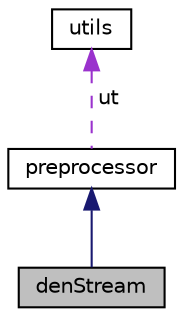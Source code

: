 digraph "denStream"
{
  edge [fontname="Helvetica",fontsize="10",labelfontname="Helvetica",labelfontsize="10"];
  node [fontname="Helvetica",fontsize="10",shape=record];
  Node2 [label="denStream",height=0.2,width=0.4,color="black", fillcolor="grey75", style="filled", fontcolor="black"];
  Node3 -> Node2 [dir="back",color="midnightblue",fontsize="10",style="solid",fontname="Helvetica"];
  Node3 [label="preprocessor",height=0.2,width=0.4,color="black", fillcolor="white", style="filled",URL="$classpreprocessor.html"];
  Node4 -> Node3 [dir="back",color="darkorchid3",fontsize="10",style="dashed",label=" ut" ,fontname="Helvetica"];
  Node4 [label="utils",height=0.2,width=0.4,color="black", fillcolor="white", style="filled",URL="$classutils.html"];
}

